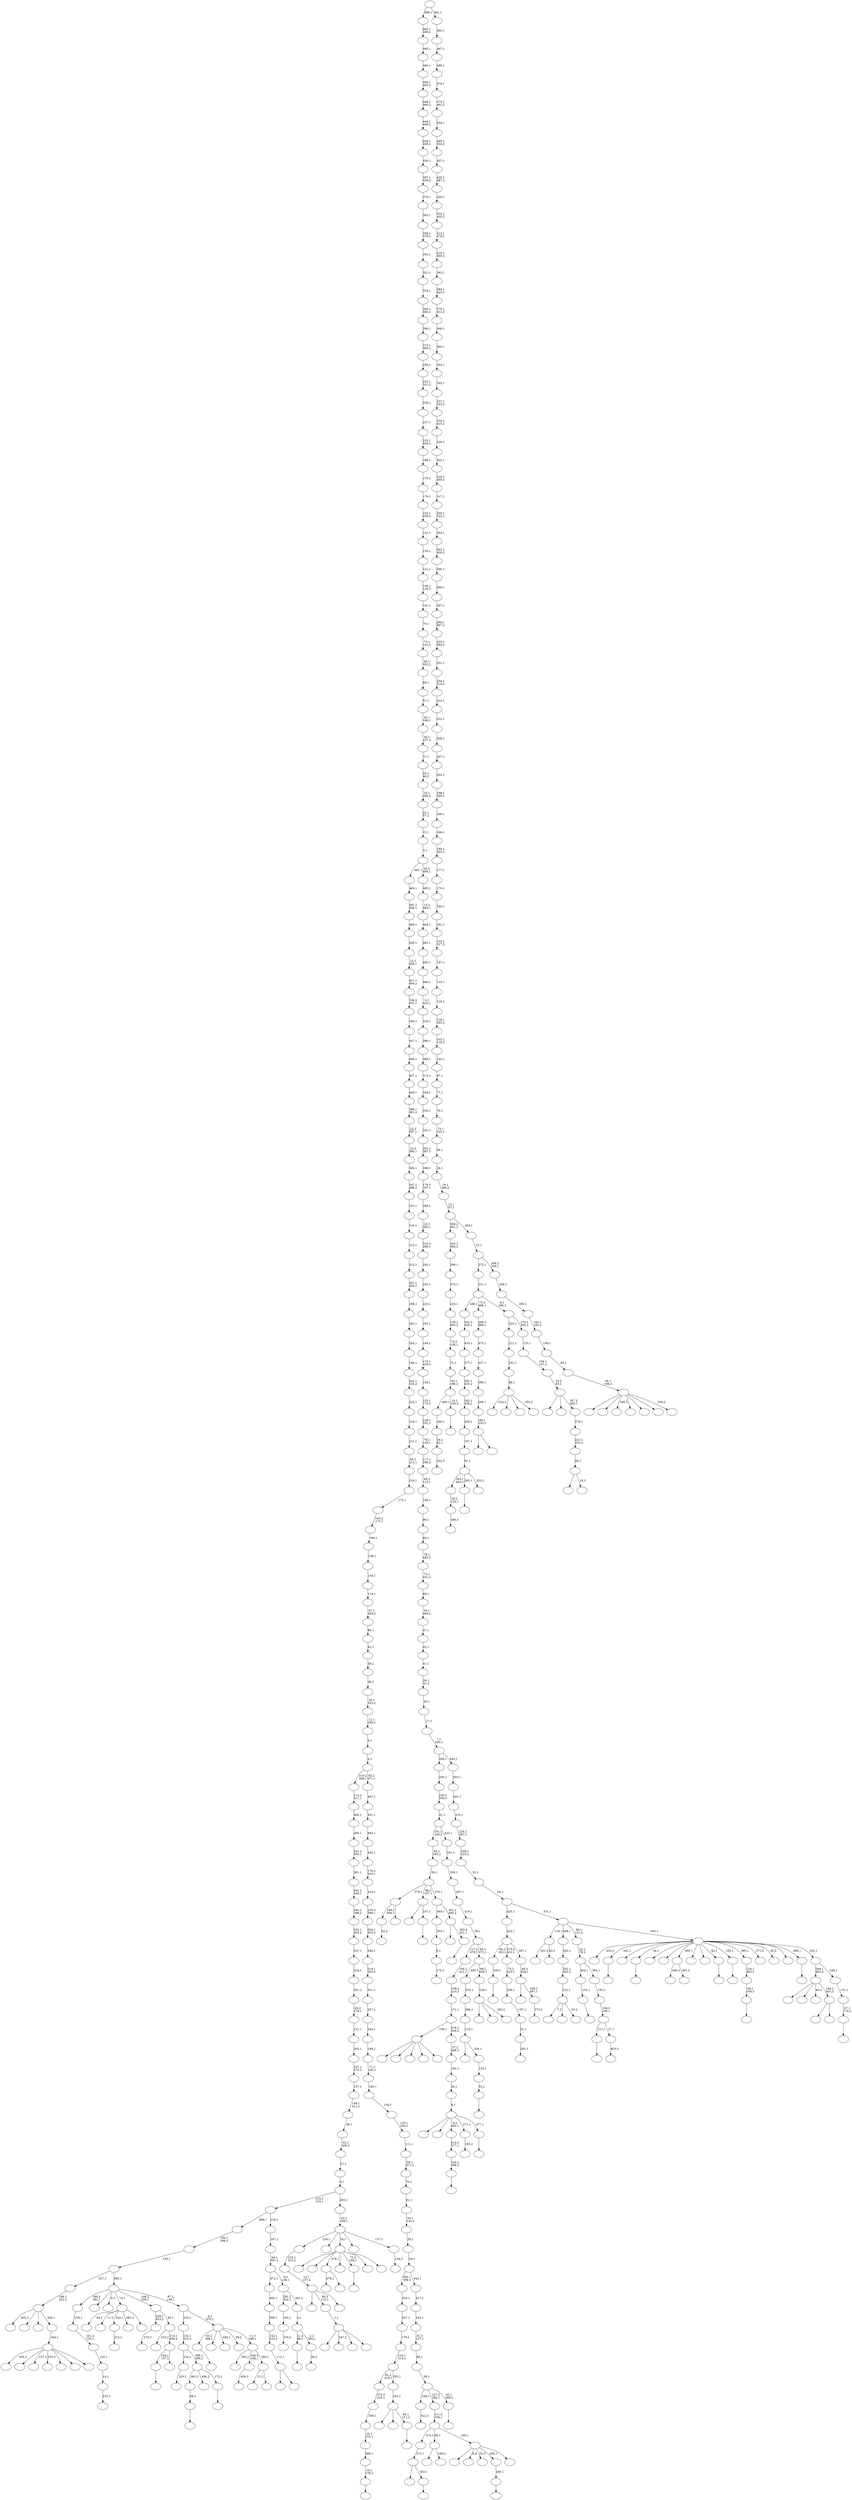 digraph T {
	650 [label=""]
	649 [label=""]
	648 [label=""]
	647 [label=""]
	646 [label=""]
	645 [label=""]
	644 [label=""]
	643 [label=""]
	642 [label=""]
	641 [label=""]
	640 [label=""]
	639 [label=""]
	638 [label=""]
	637 [label=""]
	636 [label=""]
	635 [label=""]
	634 [label=""]
	633 [label=""]
	632 [label=""]
	631 [label=""]
	630 [label=""]
	629 [label=""]
	628 [label=""]
	627 [label=""]
	626 [label=""]
	625 [label=""]
	624 [label=""]
	623 [label=""]
	622 [label=""]
	621 [label=""]
	620 [label=""]
	619 [label=""]
	618 [label=""]
	617 [label=""]
	616 [label=""]
	615 [label=""]
	614 [label=""]
	613 [label=""]
	612 [label=""]
	611 [label=""]
	610 [label=""]
	609 [label=""]
	608 [label=""]
	607 [label=""]
	606 [label=""]
	605 [label=""]
	604 [label=""]
	603 [label=""]
	602 [label=""]
	601 [label=""]
	600 [label=""]
	599 [label=""]
	598 [label=""]
	597 [label=""]
	596 [label=""]
	595 [label=""]
	594 [label=""]
	593 [label=""]
	592 [label=""]
	591 [label=""]
	590 [label=""]
	589 [label=""]
	588 [label=""]
	587 [label=""]
	586 [label=""]
	585 [label=""]
	584 [label=""]
	583 [label=""]
	582 [label=""]
	581 [label=""]
	580 [label=""]
	579 [label=""]
	578 [label=""]
	577 [label=""]
	576 [label=""]
	575 [label=""]
	574 [label=""]
	573 [label=""]
	572 [label=""]
	571 [label=""]
	570 [label=""]
	569 [label=""]
	568 [label=""]
	567 [label=""]
	566 [label=""]
	565 [label=""]
	564 [label=""]
	563 [label=""]
	562 [label=""]
	561 [label=""]
	560 [label=""]
	559 [label=""]
	558 [label=""]
	557 [label=""]
	556 [label=""]
	555 [label=""]
	554 [label=""]
	553 [label=""]
	552 [label=""]
	551 [label=""]
	550 [label=""]
	549 [label=""]
	548 [label=""]
	547 [label=""]
	546 [label=""]
	545 [label=""]
	544 [label=""]
	543 [label=""]
	542 [label=""]
	541 [label=""]
	540 [label=""]
	539 [label=""]
	538 [label=""]
	537 [label=""]
	536 [label=""]
	535 [label=""]
	534 [label=""]
	533 [label=""]
	532 [label=""]
	531 [label=""]
	530 [label=""]
	529 [label=""]
	528 [label=""]
	527 [label=""]
	526 [label=""]
	525 [label=""]
	524 [label=""]
	523 [label=""]
	522 [label=""]
	521 [label=""]
	520 [label=""]
	519 [label=""]
	518 [label=""]
	517 [label=""]
	516 [label=""]
	515 [label=""]
	514 [label=""]
	513 [label=""]
	512 [label=""]
	511 [label=""]
	510 [label=""]
	509 [label=""]
	508 [label=""]
	507 [label=""]
	506 [label=""]
	505 [label=""]
	504 [label=""]
	503 [label=""]
	502 [label=""]
	501 [label=""]
	500 [label=""]
	499 [label=""]
	498 [label=""]
	497 [label=""]
	496 [label=""]
	495 [label=""]
	494 [label=""]
	493 [label=""]
	492 [label=""]
	491 [label=""]
	490 [label=""]
	489 [label=""]
	488 [label=""]
	487 [label=""]
	486 [label=""]
	485 [label=""]
	484 [label=""]
	483 [label=""]
	482 [label=""]
	481 [label=""]
	480 [label=""]
	479 [label=""]
	478 [label=""]
	477 [label=""]
	476 [label=""]
	475 [label=""]
	474 [label=""]
	473 [label=""]
	472 [label=""]
	471 [label=""]
	470 [label=""]
	469 [label=""]
	468 [label=""]
	467 [label=""]
	466 [label=""]
	465 [label=""]
	464 [label=""]
	463 [label=""]
	462 [label=""]
	461 [label=""]
	460 [label=""]
	459 [label=""]
	458 [label=""]
	457 [label=""]
	456 [label=""]
	455 [label=""]
	454 [label=""]
	453 [label=""]
	452 [label=""]
	451 [label=""]
	450 [label=""]
	449 [label=""]
	448 [label=""]
	447 [label=""]
	446 [label=""]
	445 [label=""]
	444 [label=""]
	443 [label=""]
	442 [label=""]
	441 [label=""]
	440 [label=""]
	439 [label=""]
	438 [label=""]
	437 [label=""]
	436 [label=""]
	435 [label=""]
	434 [label=""]
	433 [label=""]
	432 [label=""]
	431 [label=""]
	430 [label=""]
	429 [label=""]
	428 [label=""]
	427 [label=""]
	426 [label=""]
	425 [label=""]
	424 [label=""]
	423 [label=""]
	422 [label=""]
	421 [label=""]
	420 [label=""]
	419 [label=""]
	418 [label=""]
	417 [label=""]
	416 [label=""]
	415 [label=""]
	414 [label=""]
	413 [label=""]
	412 [label=""]
	411 [label=""]
	410 [label=""]
	409 [label=""]
	408 [label=""]
	407 [label=""]
	406 [label=""]
	405 [label=""]
	404 [label=""]
	403 [label=""]
	402 [label=""]
	401 [label=""]
	400 [label=""]
	399 [label=""]
	398 [label=""]
	397 [label=""]
	396 [label=""]
	395 [label=""]
	394 [label=""]
	393 [label=""]
	392 [label=""]
	391 [label=""]
	390 [label=""]
	389 [label=""]
	388 [label=""]
	387 [label=""]
	386 [label=""]
	385 [label=""]
	384 [label=""]
	383 [label=""]
	382 [label=""]
	381 [label=""]
	380 [label=""]
	379 [label=""]
	378 [label=""]
	377 [label=""]
	376 [label=""]
	375 [label=""]
	374 [label=""]
	373 [label=""]
	372 [label=""]
	371 [label=""]
	370 [label=""]
	369 [label=""]
	368 [label=""]
	367 [label=""]
	366 [label=""]
	365 [label=""]
	364 [label=""]
	363 [label=""]
	362 [label=""]
	361 [label=""]
	360 [label=""]
	359 [label=""]
	358 [label=""]
	357 [label=""]
	356 [label=""]
	355 [label=""]
	354 [label=""]
	353 [label=""]
	352 [label=""]
	351 [label=""]
	350 [label=""]
	349 [label=""]
	348 [label=""]
	347 [label=""]
	346 [label=""]
	345 [label=""]
	344 [label=""]
	343 [label=""]
	342 [label=""]
	341 [label=""]
	340 [label=""]
	339 [label=""]
	338 [label=""]
	337 [label=""]
	336 [label=""]
	335 [label=""]
	334 [label=""]
	333 [label=""]
	332 [label=""]
	331 [label=""]
	330 [label=""]
	329 [label=""]
	328 [label=""]
	327 [label=""]
	326 [label=""]
	325 [label=""]
	324 [label=""]
	323 [label=""]
	322 [label=""]
	321 [label=""]
	320 [label=""]
	319 [label=""]
	318 [label=""]
	317 [label=""]
	316 [label=""]
	315 [label=""]
	314 [label=""]
	313 [label=""]
	312 [label=""]
	311 [label=""]
	310 [label=""]
	309 [label=""]
	308 [label=""]
	307 [label=""]
	306 [label=""]
	305 [label=""]
	304 [label=""]
	303 [label=""]
	302 [label=""]
	301 [label=""]
	300 [label=""]
	299 [label=""]
	298 [label=""]
	297 [label=""]
	296 [label=""]
	295 [label=""]
	294 [label=""]
	293 [label=""]
	292 [label=""]
	291 [label=""]
	290 [label=""]
	289 [label=""]
	288 [label=""]
	287 [label=""]
	286 [label=""]
	285 [label=""]
	284 [label=""]
	283 [label=""]
	282 [label=""]
	281 [label=""]
	280 [label=""]
	279 [label=""]
	278 [label=""]
	277 [label=""]
	276 [label=""]
	275 [label=""]
	274 [label=""]
	273 [label=""]
	272 [label=""]
	271 [label=""]
	270 [label=""]
	269 [label=""]
	268 [label=""]
	267 [label=""]
	266 [label=""]
	265 [label=""]
	264 [label=""]
	263 [label=""]
	262 [label=""]
	261 [label=""]
	260 [label=""]
	259 [label=""]
	258 [label=""]
	257 [label=""]
	256 [label=""]
	255 [label=""]
	254 [label=""]
	253 [label=""]
	252 [label=""]
	251 [label=""]
	250 [label=""]
	249 [label=""]
	248 [label=""]
	247 [label=""]
	246 [label=""]
	245 [label=""]
	244 [label=""]
	243 [label=""]
	242 [label=""]
	241 [label=""]
	240 [label=""]
	239 [label=""]
	238 [label=""]
	237 [label=""]
	236 [label=""]
	235 [label=""]
	234 [label=""]
	233 [label=""]
	232 [label=""]
	231 [label=""]
	230 [label=""]
	229 [label=""]
	228 [label=""]
	227 [label=""]
	226 [label=""]
	225 [label=""]
	224 [label=""]
	223 [label=""]
	222 [label=""]
	221 [label=""]
	220 [label=""]
	219 [label=""]
	218 [label=""]
	217 [label=""]
	216 [label=""]
	215 [label=""]
	214 [label=""]
	213 [label=""]
	212 [label=""]
	211 [label=""]
	210 [label=""]
	209 [label=""]
	208 [label=""]
	207 [label=""]
	206 [label=""]
	205 [label=""]
	204 [label=""]
	203 [label=""]
	202 [label=""]
	201 [label=""]
	200 [label=""]
	199 [label=""]
	198 [label=""]
	197 [label=""]
	196 [label=""]
	195 [label=""]
	194 [label=""]
	193 [label=""]
	192 [label=""]
	191 [label=""]
	190 [label=""]
	189 [label=""]
	188 [label=""]
	187 [label=""]
	186 [label=""]
	185 [label=""]
	184 [label=""]
	183 [label=""]
	182 [label=""]
	181 [label=""]
	180 [label=""]
	179 [label=""]
	178 [label=""]
	177 [label=""]
	176 [label=""]
	175 [label=""]
	174 [label=""]
	173 [label=""]
	172 [label=""]
	171 [label=""]
	170 [label=""]
	169 [label=""]
	168 [label=""]
	167 [label=""]
	166 [label=""]
	165 [label=""]
	164 [label=""]
	163 [label=""]
	162 [label=""]
	161 [label=""]
	160 [label=""]
	159 [label=""]
	158 [label=""]
	157 [label=""]
	156 [label=""]
	155 [label=""]
	154 [label=""]
	153 [label=""]
	152 [label=""]
	151 [label=""]
	150 [label=""]
	149 [label=""]
	148 [label=""]
	147 [label=""]
	146 [label=""]
	145 [label=""]
	144 [label=""]
	143 [label=""]
	142 [label=""]
	141 [label=""]
	140 [label=""]
	139 [label=""]
	138 [label=""]
	137 [label=""]
	136 [label=""]
	135 [label=""]
	134 [label=""]
	133 [label=""]
	132 [label=""]
	131 [label=""]
	130 [label=""]
	129 [label=""]
	128 [label=""]
	127 [label=""]
	126 [label=""]
	125 [label=""]
	124 [label=""]
	123 [label=""]
	122 [label=""]
	121 [label=""]
	120 [label=""]
	119 [label=""]
	118 [label=""]
	117 [label=""]
	116 [label=""]
	115 [label=""]
	114 [label=""]
	113 [label=""]
	112 [label=""]
	111 [label=""]
	110 [label=""]
	109 [label=""]
	108 [label=""]
	107 [label=""]
	106 [label=""]
	105 [label=""]
	104 [label=""]
	103 [label=""]
	102 [label=""]
	101 [label=""]
	100 [label=""]
	99 [label=""]
	98 [label=""]
	97 [label=""]
	96 [label=""]
	95 [label=""]
	94 [label=""]
	93 [label=""]
	92 [label=""]
	91 [label=""]
	90 [label=""]
	89 [label=""]
	88 [label=""]
	87 [label=""]
	86 [label=""]
	85 [label=""]
	84 [label=""]
	83 [label=""]
	82 [label=""]
	81 [label=""]
	80 [label=""]
	79 [label=""]
	78 [label=""]
	77 [label=""]
	76 [label=""]
	75 [label=""]
	74 [label=""]
	73 [label=""]
	72 [label=""]
	71 [label=""]
	70 [label=""]
	69 [label=""]
	68 [label=""]
	67 [label=""]
	66 [label=""]
	65 [label=""]
	64 [label=""]
	63 [label=""]
	62 [label=""]
	61 [label=""]
	60 [label=""]
	59 [label=""]
	58 [label=""]
	57 [label=""]
	56 [label=""]
	55 [label=""]
	54 [label=""]
	53 [label=""]
	52 [label=""]
	51 [label=""]
	50 [label=""]
	49 [label=""]
	48 [label=""]
	47 [label=""]
	46 [label=""]
	45 [label=""]
	44 [label=""]
	43 [label=""]
	42 [label=""]
	41 [label=""]
	40 [label=""]
	39 [label=""]
	38 [label=""]
	37 [label=""]
	36 [label=""]
	35 [label=""]
	34 [label=""]
	33 [label=""]
	32 [label=""]
	31 [label=""]
	30 [label=""]
	29 [label=""]
	28 [label=""]
	27 [label=""]
	26 [label=""]
	25 [label=""]
	24 [label=""]
	23 [label=""]
	22 [label=""]
	21 [label=""]
	20 [label=""]
	19 [label=""]
	18 [label=""]
	17 [label=""]
	16 [label=""]
	15 [label=""]
	14 [label=""]
	13 [label=""]
	12 [label=""]
	11 [label=""]
	10 [label=""]
	9 [label=""]
	8 [label=""]
	7 [label=""]
	6 [label=""]
	5 [label=""]
	4 [label=""]
	3 [label=""]
	2 [label=""]
	1 [label=""]
	0 [label=""]
	648 -> 649 [label=""]
	645 -> 646 [label="42,2"]
	638 -> 639 [label=""]
	633 -> 634 [label="196,3"]
	632 -> 633 [label="28,2\n116,1"]
	621 -> 622 [label=""]
	620 -> 621 [label="84,1"]
	618 -> 619 [label="235,2"]
	617 -> 618 [label="14,1"]
	616 -> 617 [label="125,1"]
	615 -> 616 [label="101,2\n135,1"]
	614 -> 615 [label="239,1"]
	612 -> 613 [label=""]
	606 -> 607 [label="174,2"]
	605 -> 606 [label="5,1"]
	604 -> 605 [label="253,1"]
	600 -> 645 [label="149,2\n409,1"]
	600 -> 601 [label=""]
	598 -> 631 [label="446,2"]
	598 -> 599 [label="401,2"]
	593 -> 594 [label=""]
	580 -> 581 [label="212,2"]
	577 -> 578 [label=""]
	576 -> 577 [label="142,1\n388,2"]
	575 -> 576 [label="214,2\n277,1"]
	571 -> 572 [label=""]
	570 -> 571 [label="16,1\n179,2"]
	569 -> 570 [label="309,1"]
	568 -> 569 [label="35,2\n375,1"]
	567 -> 568 [label="399,1"]
	566 -> 567 [label="275,3\n418,1"]
	560 -> 602 [label=""]
	560 -> 596 [label="347,2"]
	560 -> 574 [label=""]
	560 -> 561 [label=""]
	559 -> 560 [label="1,1"]
	556 -> 557 [label=""]
	555 -> 556 [label="152,1"]
	553 -> 610 [label="301,2"]
	553 -> 554 [label="42,3"]
	549 -> 550 [label=""]
	545 -> 546 [label=""]
	544 -> 545 [label="230,1"]
	542 -> 543 [label="283,3"]
	541 -> 542 [label="51,1"]
	540 -> 541 [label="197,1"]
	539 -> 540 [label="256,1"]
	538 -> 539 [label="75,2\n415,1"]
	536 -> 537 [label=""]
	535 -> 597 [label=""]
	535 -> 536 [label="452,1"]
	534 -> 535 [label="273,1"]
	531 -> 532 [label="232,2"]
	530 -> 531 [label="19,2\n81,1"]
	529 -> 530 [label="166,1"]
	527 -> 528 [label=""]
	524 -> 525 [label="458,3"]
	519 -> 632 [label="265,1\n440,2"]
	519 -> 549 [label="263,1"]
	519 -> 520 [label="233,2"]
	518 -> 519 [label="91,1"]
	517 -> 518 [label="107,1"]
	516 -> 517 [label="258,1"]
	515 -> 516 [label="282,1\n436,2"]
	514 -> 515 [label="362,1\n433,2"]
	513 -> 514 [label="377,1"]
	512 -> 513 [label="433,1"]
	511 -> 512 [label="302,2\n436,1"]
	508 -> 644 [label="478,2"]
	508 -> 509 [label=""]
	506 -> 590 [label=""]
	506 -> 507 [label=""]
	505 -> 506 [label="80,1\n133,2"]
	504 -> 505 [label="266,1"]
	503 -> 504 [label="380,1"]
	502 -> 503 [label="427,1"]
	501 -> 502 [label="473,1"]
	500 -> 501 [label="208,3\n488,1"]
	495 -> 496 [label="373,2"]
	494 -> 548 [label=""]
	494 -> 495 [label="328,2\n497,1"]
	493 -> 494 [label="69,3\n328,1"]
	492 -> 544 [label="69,2\n350,1"]
	492 -> 538 [label="275,4\n431,1"]
	492 -> 493 [label="367,1"]
	491 -> 492 [label="422,1"]
	489 -> 490 [label="312,3"]
	487 -> 637 [label=""]
	487 -> 559 [label="59,3\n131,1"]
	487 -> 488 [label=""]
	486 -> 487 [label="12,1\n157,4"]
	485 -> 486 [label="224,1\n313,2"]
	482 -> 483 [label=""]
	481 -> 521 [label=""]
	481 -> 482 [label="247,1"]
	478 -> 479 [label="220,2"]
	475 -> 476 [label=""]
	472 -> 473 [label="159,2"]
	471 -> 472 [label="182,1"]
	469 -> 636 [label="233,3"]
	469 -> 523 [label=""]
	469 -> 474 [label=""]
	469 -> 470 [label="353,2"]
	468 -> 469 [label="88,1"]
	467 -> 468 [label="201,1"]
	466 -> 467 [label="211,1"]
	463 -> 464 [label=""]
	461 -> 462 [label=""]
	459 -> 460 [label=""]
	458 -> 459 [label="46,1\n106,3"]
	457 -> 458 [label="126,1\n463,2"]
	454 -> 522 [label=""]
	454 -> 455 [label="19,3"]
	453 -> 454 [label="95,1"]
	452 -> 453 [label="221,1\n231,2"]
	451 -> 452 [label="276,1"]
	450 -> 588 [label=""]
	450 -> 552 [label=""]
	450 -> 451 [label="207,2\n495,1"]
	449 -> 450 [label="33,2\n83,1"]
	448 -> 449 [label="104,1\n147,2"]
	447 -> 448 [label="123,1"]
	446 -> 466 [label="325,1"]
	446 -> 447 [label="270,1\n393,2"]
	445 -> 511 [label="438,1"]
	445 -> 500 [label="73,3\n489,1"]
	445 -> 446 [label="6,1\n188,2"]
	444 -> 445 [label="231,1"]
	442 -> 443 [label="279,3"]
	440 -> 441 [label=""]
	439 -> 609 [label=""]
	439 -> 583 [label=""]
	439 -> 440 [label="64,1\n111,2"]
	438 -> 439 [label="243,1"]
	437 -> 566 [label="61,2\n419,1"]
	437 -> 438 [label="355,1"]
	436 -> 437 [label="124,1\n314,2"]
	435 -> 436 [label="178,1"]
	434 -> 435 [label="307,1"]
	433 -> 434 [label="334,1"]
	429 -> 629 [label="7,2"]
	429 -> 499 [label=""]
	429 -> 430 [label="20,2"]
	428 -> 429 [label="122,1"]
	427 -> 428 [label="202,1\n403,2"]
	426 -> 427 [label="262,1"]
	424 -> 425 [label="193,2"]
	421 -> 584 [label=""]
	421 -> 422 [label="199,2"]
	418 -> 547 [label=""]
	418 -> 419 [label=""]
	417 -> 418 [label="112,1"]
	416 -> 417 [label="143,1\n216,2"]
	415 -> 416 [label="299,1"]
	414 -> 415 [label="462,1"]
	412 -> 413 [label="403,3"]
	411 -> 612 [label="217,1"]
	411 -> 412 [label="27,1"]
	410 -> 411 [label="108,3\n109,1"]
	409 -> 410 [label="191,1"]
	408 -> 555 [label="424,1"]
	408 -> 409 [label="364,1"]
	407 -> 408 [label="32,1\n78,2"]
	405 -> 406 [label=""]
	404 -> 405 [label="240,1"]
	399 -> 400 [label=""]
	398 -> 628 [label=""]
	398 -> 399 [label="363,4\n421,1"]
	397 -> 604 [label="365,1"]
	397 -> 398 [label="361,1\n485,2"]
	396 -> 600 [label="378,1"]
	396 -> 481 [label="99,2\n357,1"]
	396 -> 397 [label="370,1"]
	395 -> 396 [label="36,1"]
	394 -> 395 [label="92,1\n292,2"]
	386 -> 387 [label=""]
	385 -> 620 [label="461,1"]
	385 -> 431 [label="406,2"]
	385 -> 386 [label="172,1"]
	384 -> 478 [label="234,1"]
	384 -> 385 [label="386,1\n395,2"]
	383 -> 384 [label="132,1\n312,2"]
	381 -> 647 [label=""]
	381 -> 642 [label=""]
	381 -> 551 [label=""]
	381 -> 497 [label=""]
	381 -> 382 [label=""]
	378 -> 379 [label=""]
	376 -> 377 [label=""]
	375 -> 376 [label="53,1"]
	374 -> 375 [label="120,1"]
	373 -> 562 [label=""]
	373 -> 374 [label="204,1"]
	372 -> 373 [label="110,1"]
	371 -> 372 [label="369,1"]
	370 -> 371 [label="374,1"]
	368 -> 626 [label="450,2"]
	368 -> 624 [label=""]
	368 -> 563 [label="157,2"]
	368 -> 558 [label="279,2"]
	368 -> 477 [label=""]
	368 -> 389 [label=""]
	368 -> 369 [label=""]
	367 -> 368 [label="264,1"]
	366 -> 641 [label="205,2"]
	366 -> 623 [label=""]
	366 -> 432 [label=""]
	366 -> 367 [label="304,1"]
	365 -> 366 [label="186,1\n252,2"]
	362 -> 363 [label=""]
	360 -> 627 [label="49,2"]
	360 -> 582 [label="11,2"]
	360 -> 580 [label="242,1"]
	360 -> 465 [label="381,2"]
	360 -> 361 [label=""]
	358 -> 378 [label="144,1\n157,3"]
	358 -> 359 [label=""]
	357 -> 573 [label="310,2"]
	357 -> 358 [label="113,1\n458,2"]
	356 -> 442 [label="228,1\n453,2"]
	356 -> 357 [label="90,1"]
	354 -> 608 [label=""]
	354 -> 586 [label=""]
	354 -> 508 [label="478,1"]
	354 -> 484 [label=""]
	354 -> 463 [label="71,2\n194,1"]
	354 -> 391 [label=""]
	354 -> 355 [label=""]
	352 -> 353 [label=""]
	351 -> 611 [label=""]
	351 -> 595 [label=""]
	351 -> 575 [label="8,2\n402,1"]
	351 -> 424 [label="271,1"]
	351 -> 352 [label="477,1"]
	350 -> 351 [label="8,1"]
	349 -> 350 [label="29,1"]
	348 -> 349 [label="183,1"]
	347 -> 348 [label="37,2\n206,1"]
	346 -> 381 [label="150,1"]
	346 -> 347 [label="278,1\n344,2"]
	345 -> 346 [label="171,1"]
	344 -> 345 [label="108,2\n214,1"]
	343 -> 344 [label="184,2\n413,1"]
	341 -> 589 [label="21,2"]
	341 -> 342 [label=""]
	340 -> 533 [label="295,2"]
	340 -> 524 [label="148,3\n168,1"]
	340 -> 341 [label="280,1"]
	339 -> 593 [label="45,2\n348,1"]
	339 -> 591 [label=""]
	339 -> 510 [label="349,2"]
	339 -> 401 [label="59,2"]
	339 -> 340 [label="11,3\n308,1"]
	338 -> 383 [label="220,1"]
	338 -> 339 [label="9,3\n470,1"]
	337 -> 614 [label="190,2\n382,1"]
	337 -> 564 [label=""]
	337 -> 498 [label="9,2"]
	337 -> 360 [label="74,1"]
	337 -> 356 [label="148,2\n359,1"]
	337 -> 338 [label="87,2\n146,1"]
	336 -> 365 [label="227,1"]
	336 -> 337 [label="295,1"]
	335 -> 336 [label="145,1"]
	334 -> 335 [label="190,1\n268,2"]
	332 -> 585 [label=""]
	332 -> 390 [label=""]
	332 -> 333 [label="283,2"]
	331 -> 332 [label="128,1"]
	330 -> 370 [label="492,1"]
	330 -> 331 [label="89,2\n358,1"]
	329 -> 343 [label="117,2\n479,1"]
	329 -> 330 [label="65,3\n372,1"]
	328 -> 329 [label="38,1"]
	327 -> 328 [label="218,1"]
	326 -> 327 [label="287,1"]
	325 -> 326 [label="336,1"]
	324 -> 325 [label="351,1"]
	323 -> 394 [label="181,1\n339,2"]
	323 -> 324 [label="423,1"]
	322 -> 323 [label="31,1"]
	321 -> 322 [label="100,1\n356,3"]
	320 -> 321 [label="200,1"]
	317 -> 640 [label=""]
	317 -> 579 [label="9,4"]
	317 -> 420 [label="35,3"]
	317 -> 404 [label="338,1"]
	317 -> 318 [label=""]
	316 -> 534 [label="474,1"]
	316 -> 421 [label="86,1"]
	316 -> 317 [label="105,1"]
	315 -> 316 [label="111,3\n326,1"]
	313 -> 314 [label="30,2"]
	312 -> 527 [label="11,4\n98,1"]
	312 -> 313 [label="2,2\n394,1"]
	311 -> 312 [label="4,1"]
	310 -> 471 [label="281,2\n342,1"]
	310 -> 311 [label="391,1"]
	309 -> 414 [label="472,1"]
	309 -> 310 [label="0,2\n236,1"]
	308 -> 309 [label="44,1\n291,2"]
	307 -> 308 [label="187,1"]
	306 -> 334 [label="484,1"]
	306 -> 307 [label="219,1"]
	304 -> 305 [label="134,2"]
	303 -> 485 [label="226,1"]
	303 -> 380 [label=""]
	303 -> 354 [label="18,1"]
	303 -> 319 [label=""]
	303 -> 304 [label="137,1"]
	302 -> 303 [label="43,2\n169,1"]
	301 -> 306 [label="215,2\n310,1"]
	301 -> 302 [label="293,1"]
	300 -> 301 [label="0,1"]
	299 -> 300 [label="21,1"]
	298 -> 299 [label="43,1\n400,2"]
	297 -> 298 [label="49,1"]
	296 -> 297 [label="148,1\n411,2"]
	295 -> 296 [label="157,1"]
	294 -> 295 [label="167,1\n275,2"]
	293 -> 294 [label="205,1"]
	292 -> 293 [label="212,1"]
	291 -> 292 [label="60,2\n279,1"]
	290 -> 291 [label="281,1"]
	289 -> 290 [label="324,1"]
	288 -> 289 [label="327,1"]
	287 -> 288 [label="332,1\n363,2"]
	286 -> 287 [label="340,1\n398,2"]
	285 -> 286 [label="261,2\n349,1"]
	284 -> 285 [label="381,1"]
	283 -> 284 [label="241,2\n395,1"]
	282 -> 283 [label="405,1"]
	281 -> 282 [label="406,1"]
	280 -> 281 [label="114,2\n411,1"]
	278 -> 279 [label=""]
	277 -> 489 [label="246,1"]
	277 -> 315 [label="127,2\n392,1"]
	277 -> 278 [label="93,1\n389,2"]
	276 -> 277 [label="58,1"]
	275 -> 276 [label="68,1"]
	274 -> 275 [label="61,3\n127,1"]
	273 -> 274 [label="343,1"]
	272 -> 273 [label="417,1"]
	271 -> 433 [label="383,1\n398,3"]
	271 -> 272 [label="442,1"]
	270 -> 271 [label="34,1"]
	269 -> 270 [label="35,1"]
	268 -> 269 [label="55,1\n134,3"]
	267 -> 268 [label="61,1"]
	266 -> 267 [label="70,1"]
	265 -> 266 [label="94,1\n471,2"]
	264 -> 265 [label="111,1"]
	263 -> 264 [label="130,1\n356,2"]
	262 -> 263 [label="154,1"]
	261 -> 262 [label="180,1"]
	260 -> 261 [label="71,3\n192,1"]
	259 -> 260 [label="199,1"]
	258 -> 259 [label="244,1"]
	257 -> 258 [label="257,1"]
	256 -> 257 [label="311,1"]
	255 -> 256 [label="314,1\n363,3"]
	254 -> 255 [label="346,1"]
	253 -> 254 [label="354,1\n453,3"]
	252 -> 253 [label="210,3\n389,1"]
	251 -> 252 [label="414,1"]
	250 -> 251 [label="176,2\n416,1"]
	249 -> 250 [label="434,1"]
	248 -> 249 [label="445,1"]
	247 -> 248 [label="451,1"]
	246 -> 247 [label="467,1"]
	245 -> 280 [label="210,2\n449,1"]
	245 -> 246 [label="62,2\n471,1"]
	244 -> 245 [label="2,1"]
	243 -> 244 [label="9,1"]
	242 -> 243 [label="11,1\n259,2"]
	241 -> 242 [label="30,1\n323,2"]
	240 -> 241 [label="39,1"]
	239 -> 240 [label="59,1"]
	238 -> 239 [label="62,1"]
	237 -> 238 [label="66,1"]
	236 -> 237 [label="87,1\n254,2"]
	235 -> 236 [label="114,1"]
	234 -> 235 [label="134,1"]
	233 -> 234 [label="159,1"]
	232 -> 233 [label="160,1"]
	231 -> 232 [label="163,2\n173,1"]
	230 -> 231 [label="175,1"]
	229 -> 230 [label="210,1"]
	228 -> 229 [label="65,2\n213,1"]
	227 -> 228 [label="215,1"]
	226 -> 227 [label="216,1"]
	225 -> 226 [label="222,1"]
	224 -> 225 [label="241,1\n316,2"]
	223 -> 224 [label="248,1"]
	222 -> 223 [label="254,1"]
	221 -> 222 [label="261,1"]
	220 -> 221 [label="268,1"]
	219 -> 220 [label="291,1\n430,2"]
	218 -> 219 [label="312,1"]
	217 -> 218 [label="313,1"]
	216 -> 217 [label="316,1"]
	215 -> 216 [label="323,1"]
	214 -> 215 [label="347,1\n468,2"]
	213 -> 214 [label="366,1"]
	212 -> 213 [label="23,2\n390,1"]
	211 -> 212 [label="22,2\n397,1"]
	210 -> 211 [label="398,1\n481,2"]
	209 -> 210 [label="400,1"]
	208 -> 209 [label="407,1"]
	207 -> 208 [label="408,1"]
	206 -> 207 [label="447,1"]
	205 -> 206 [label="450,1"]
	204 -> 205 [label="106,2\n453,1"]
	203 -> 204 [label="457,1\n469,2"]
	202 -> 203 [label="15,2\n458,1"]
	201 -> 202 [label="459,1"]
	200 -> 201 [label="466,1"]
	199 -> 200 [label="387,2\n468,1"]
	198 -> 199 [label="469,1"]
	196 -> 630 [label=""]
	196 -> 197 [label=""]
	195 -> 526 [label=""]
	195 -> 403 [label=""]
	195 -> 364 [label="45,4"]
	195 -> 196 [label="164,1\n432,2"]
	193 -> 194 [label=""]
	192 -> 529 [label="486,1"]
	192 -> 193 [label="10,1\n103,2"]
	191 -> 192 [label="63,1\n196,2"]
	190 -> 191 [label="72,1"]
	189 -> 190 [label="73,2\n136,1"]
	188 -> 189 [label="138,1\n305,2"]
	187 -> 188 [label="225,1"]
	186 -> 187 [label="274,1"]
	185 -> 186 [label="306,1"]
	184 -> 185 [label="320,1\n384,2"]
	182 -> 183 [label=""]
	181 -> 182 [label="67,1\n174,3"]
	180 -> 181 [label="151,1"]
	179 -> 195 [label="269,1\n403,4"]
	179 -> 180 [label="249,1"]
	178 -> 650 [label="430,3"]
	178 -> 648 [label="341,1"]
	178 -> 643 [label=""]
	178 -> 638 [label="54,1"]
	178 -> 625 [label=""]
	178 -> 603 [label=""]
	178 -> 598 [label="496,1"]
	178 -> 587 [label=""]
	178 -> 565 [label=""]
	178 -> 475 [label="82,1"]
	178 -> 461 [label="195,1"]
	178 -> 457 [label="385,1"]
	178 -> 423 [label="371,2"]
	178 -> 393 [label="45,3"]
	178 -> 392 [label=""]
	178 -> 362 [label="498,1"]
	178 -> 179 [label="333,1"]
	177 -> 553 [label="119,1"]
	177 -> 426 [label="428,1"]
	177 -> 407 [label="96,1\n121,2"]
	177 -> 178 [label="493,1"]
	176 -> 491 [label="425,1"]
	176 -> 177 [label="371,1"]
	175 -> 176 [label="24,1"]
	174 -> 175 [label="52,1"]
	173 -> 174 [label="209,1\n223,2"]
	172 -> 173 [label="229,1\n297,2"]
	171 -> 172 [label="315,1"]
	170 -> 171 [label="401,1"]
	169 -> 170 [label="403,1"]
	168 -> 320 [label="284,1"]
	168 -> 169 [label="443,1"]
	167 -> 168 [label="7,1\n245,2"]
	166 -> 167 [label="17,1"]
	165 -> 166 [label="20,1"]
	164 -> 165 [label="26,1\n41,2"]
	163 -> 164 [label="41,1"]
	162 -> 163 [label="42,1"]
	161 -> 162 [label="47,1"]
	160 -> 161 [label="50,1\n464,2"]
	159 -> 160 [label="69,1"]
	158 -> 159 [label="75,1\n331,2"]
	157 -> 158 [label="78,1\n483,2"]
	156 -> 157 [label="89,1"]
	155 -> 156 [label="99,1"]
	154 -> 155 [label="108,1"]
	153 -> 154 [label="60,3\n115,1"]
	152 -> 153 [label="117,1\n298,2"]
	151 -> 152 [label="79,2\n140,1"]
	150 -> 151 [label="149,1\n252,3"]
	149 -> 150 [label="153,1\n176,3"]
	148 -> 149 [label="158,1"]
	147 -> 148 [label="174,1\n429,2"]
	146 -> 147 [label="184,1"]
	145 -> 146 [label="193,1"]
	144 -> 145 [label="223,1"]
	143 -> 144 [label="245,1"]
	142 -> 143 [label="283,1"]
	141 -> 142 [label="235,3\n288,1"]
	140 -> 141 [label="23,3\n292,1"]
	139 -> 140 [label="294,1"]
	138 -> 139 [label="179,3\n297,1"]
	137 -> 138 [label="298,1"]
	136 -> 137 [label="301,1\n387,3"]
	135 -> 136 [label="331,1"]
	134 -> 135 [label="339,1"]
	133 -> 134 [label="344,1"]
	132 -> 133 [label="373,1"]
	131 -> 132 [label="388,1"]
	130 -> 131 [label="396,1"]
	129 -> 130 [label="429,1"]
	128 -> 129 [label="3,2\n432,1"]
	127 -> 128 [label="446,1"]
	126 -> 127 [label="455,1"]
	125 -> 126 [label="463,1"]
	124 -> 125 [label="464,1"]
	123 -> 124 [label="15,3\n483,1"]
	122 -> 123 [label="485,1"]
	121 -> 198 [label="481,1"]
	121 -> 122 [label="25,2\n494,1"]
	120 -> 121 [label="3,1"]
	119 -> 120 [label="15,1"]
	118 -> 119 [label="22,1\n57,2"]
	117 -> 118 [label="23,1\n296,2"]
	116 -> 117 [label="25,1\n40,2"]
	115 -> 116 [label="37,1"]
	114 -> 115 [label="40,1\n237,2"]
	113 -> 114 [label="45,1\n189,2"]
	112 -> 113 [label="57,1"]
	111 -> 112 [label="60,1"]
	110 -> 111 [label="65,1\n352,2"]
	109 -> 110 [label="71,1\n141,2"]
	108 -> 109 [label="79,1"]
	107 -> 108 [label="101,1"]
	106 -> 107 [label="106,1\n139,2"]
	105 -> 106 [label="121,1"]
	104 -> 105 [label="139,1"]
	103 -> 104 [label="141,1"]
	102 -> 103 [label="163,1\n238,2"]
	101 -> 102 [label="176,1"]
	100 -> 101 [label="179,1"]
	99 -> 100 [label="189,1"]
	98 -> 99 [label="235,1\n444,2"]
	97 -> 98 [label="237,1"]
	96 -> 97 [label="238,1"]
	95 -> 96 [label="252,1\n321,2"]
	94 -> 95 [label="259,1"]
	93 -> 94 [label="275,1\n300,2"]
	92 -> 93 [label="296,1"]
	91 -> 92 [label="300,1\n482,2"]
	90 -> 91 [label="319,1"]
	89 -> 90 [label="321,1"]
	88 -> 89 [label="352,1"]
	87 -> 88 [label="356,1\n379,2"]
	86 -> 87 [label="363,1"]
	85 -> 86 [label="379,1"]
	84 -> 85 [label="387,1\n439,2"]
	83 -> 84 [label="430,1"]
	82 -> 83 [label="439,1\n456,2"]
	81 -> 82 [label="444,1\n448,2"]
	80 -> 81 [label="448,1\n460,2"]
	79 -> 80 [label="456,1\n465,2"]
	78 -> 79 [label="460,1"]
	77 -> 78 [label="465,1"]
	76 -> 77 [label="482,1\n499,2"]
	74 -> 635 [label=""]
	74 -> 592 [label=""]
	74 -> 480 [label="440,3"]
	74 -> 456 [label=""]
	74 -> 402 [label=""]
	74 -> 388 [label=""]
	74 -> 75 [label="330,2"]
	73 -> 74 [label="48,1\n188,3"]
	72 -> 73 [label="85,1"]
	71 -> 72 [label="156,1"]
	70 -> 71 [label="162,1\n165,2"]
	69 -> 70 [label="285,1"]
	68 -> 69 [label="289,1"]
	67 -> 444 [label="272,1"]
	67 -> 68 [label="208,2\n335,1"]
	66 -> 67 [label="33,1"]
	65 -> 184 [label="368,2\n441,1"]
	65 -> 66 [label="404,1"]
	64 -> 65 [label="13,1\n97,2"]
	63 -> 64 [label="19,1\n286,2"]
	62 -> 63 [label="28,1"]
	61 -> 62 [label="56,1"]
	60 -> 61 [label="73,1\n102,2"]
	59 -> 60 [label="76,1"]
	58 -> 59 [label="77,1"]
	57 -> 58 [label="97,1"]
	56 -> 57 [label="102,1"]
	55 -> 56 [label="103,1\n118,2"]
	54 -> 55 [label="118,1\n185,2"]
	53 -> 54 [label="129,1"]
	52 -> 53 [label="133,1"]
	51 -> 52 [label="147,1"]
	50 -> 51 [label="155,1\n317,2"]
	49 -> 50 [label="161,1"]
	48 -> 49 [label="165,1"]
	47 -> 48 [label="170,1"]
	46 -> 47 [label="177,1"]
	45 -> 46 [label="185,1\n303,2"]
	44 -> 45 [label="188,1"]
	43 -> 44 [label="196,1"]
	42 -> 43 [label="198,1\n290,2"]
	41 -> 42 [label="203,1"]
	40 -> 41 [label="207,1"]
	39 -> 40 [label="208,1"]
	38 -> 39 [label="232,1"]
	37 -> 38 [label="233,1"]
	36 -> 37 [label="250,1\n318,2"]
	35 -> 36 [label="251,1"]
	34 -> 35 [label="255,1\n360,2"]
	33 -> 34 [label="260,1\n267,2"]
	32 -> 33 [label="267,1"]
	31 -> 32 [label="286,1"]
	30 -> 31 [label="290,1"]
	29 -> 30 [label="302,1\n426,2"]
	28 -> 29 [label="303,1"]
	27 -> 28 [label="305,1\n322,2"]
	26 -> 27 [label="317,1"]
	25 -> 26 [label="318,1\n490,2"]
	24 -> 25 [label="322,1"]
	23 -> 24 [label="329,1"]
	22 -> 23 [label="330,1\n410,2"]
	21 -> 22 [label="337,1\n345,2"]
	20 -> 21 [label="345,1"]
	19 -> 20 [label="353,1"]
	18 -> 19 [label="360,1"]
	17 -> 18 [label="368,1"]
	16 -> 17 [label="376,1\n412,2"]
	15 -> 16 [label="384,1\n420,2"]
	14 -> 15 [label="393,1"]
	13 -> 14 [label="410,1\n480,2"]
	12 -> 13 [label="412,1\n476,2"]
	11 -> 12 [label="420,1\n435,2"]
	10 -> 11 [label="426,1"]
	9 -> 10 [label="435,1\n487,2"]
	8 -> 9 [label="437,1"]
	7 -> 8 [label="440,1\n454,2"]
	6 -> 7 [label="454,1"]
	5 -> 6 [label="475,1\n491,2"]
	4 -> 5 [label="476,1"]
	3 -> 4 [label="480,1"]
	2 -> 3 [label="487,1"]
	1 -> 2 [label="490,1"]
	0 -> 76 [label="499,1"]
	0 -> 1 [label="491,1"]
}
